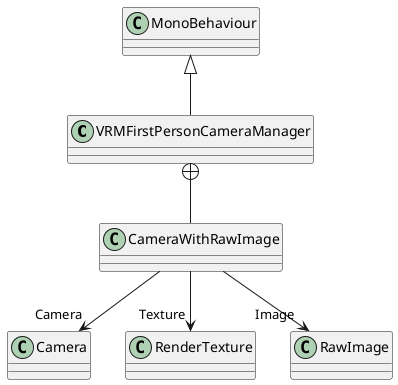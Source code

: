@startuml
class VRMFirstPersonCameraManager {
}
class CameraWithRawImage {
}
MonoBehaviour <|-- VRMFirstPersonCameraManager
VRMFirstPersonCameraManager +-- CameraWithRawImage
CameraWithRawImage --> "Camera" Camera
CameraWithRawImage --> "Texture" RenderTexture
CameraWithRawImage --> "Image" RawImage
@enduml
